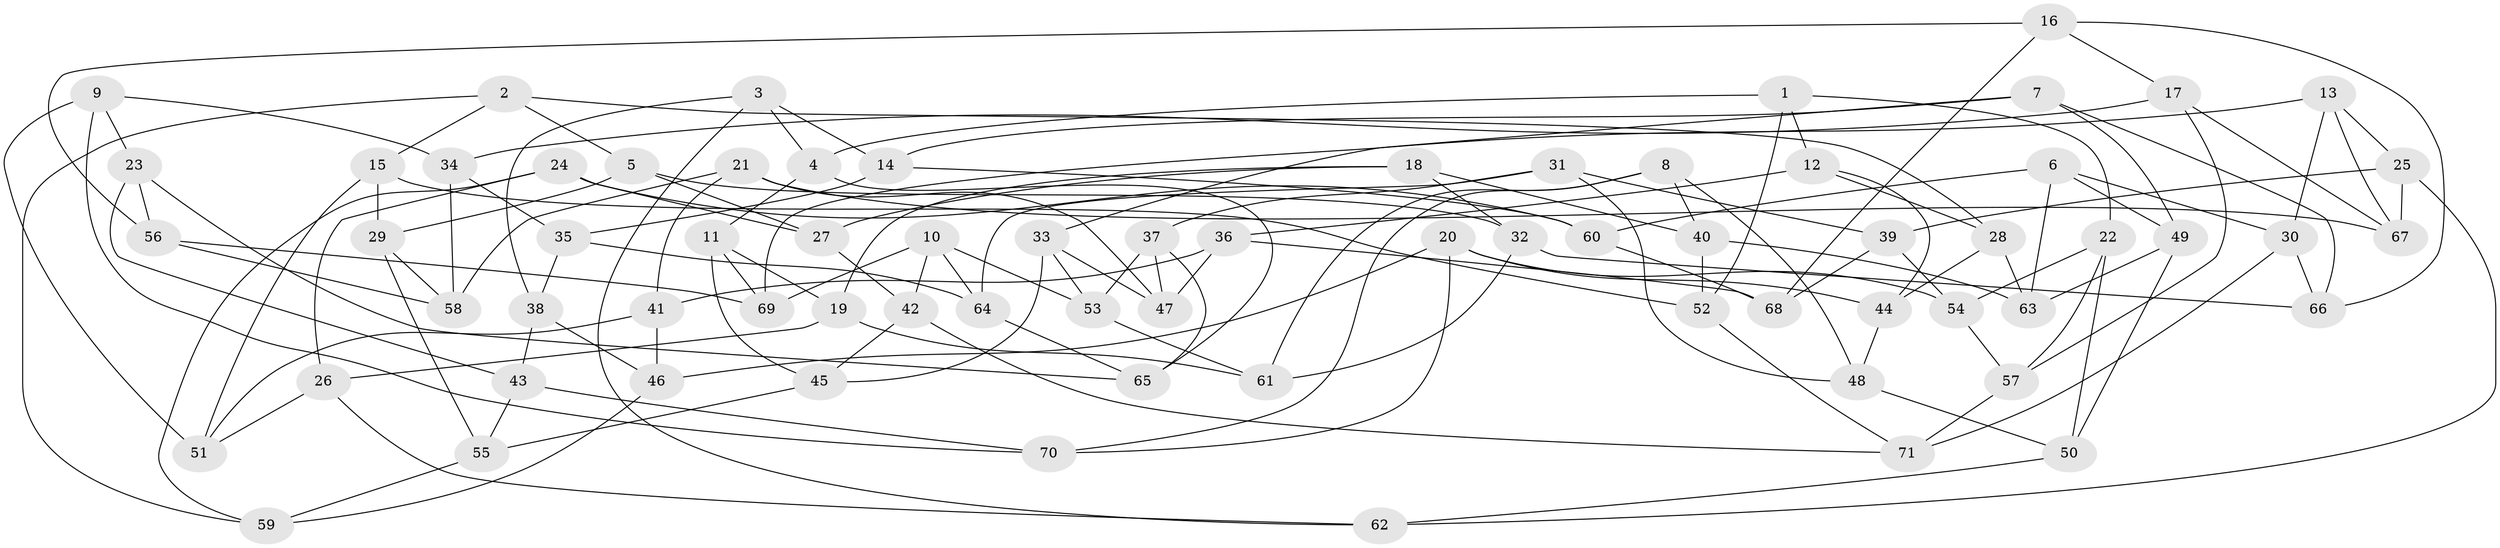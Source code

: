 // Generated by graph-tools (version 1.1) at 2025/59/03/09/25 04:59:28]
// undirected, 71 vertices, 142 edges
graph export_dot {
graph [start="1"]
  node [color=gray90,style=filled];
  1;
  2;
  3;
  4;
  5;
  6;
  7;
  8;
  9;
  10;
  11;
  12;
  13;
  14;
  15;
  16;
  17;
  18;
  19;
  20;
  21;
  22;
  23;
  24;
  25;
  26;
  27;
  28;
  29;
  30;
  31;
  32;
  33;
  34;
  35;
  36;
  37;
  38;
  39;
  40;
  41;
  42;
  43;
  44;
  45;
  46;
  47;
  48;
  49;
  50;
  51;
  52;
  53;
  54;
  55;
  56;
  57;
  58;
  59;
  60;
  61;
  62;
  63;
  64;
  65;
  66;
  67;
  68;
  69;
  70;
  71;
  1 -- 22;
  1 -- 4;
  1 -- 12;
  1 -- 52;
  2 -- 5;
  2 -- 59;
  2 -- 28;
  2 -- 15;
  3 -- 62;
  3 -- 38;
  3 -- 4;
  3 -- 14;
  4 -- 65;
  4 -- 11;
  5 -- 32;
  5 -- 27;
  5 -- 29;
  6 -- 49;
  6 -- 63;
  6 -- 60;
  6 -- 30;
  7 -- 33;
  7 -- 14;
  7 -- 66;
  7 -- 49;
  8 -- 48;
  8 -- 61;
  8 -- 40;
  8 -- 70;
  9 -- 51;
  9 -- 70;
  9 -- 23;
  9 -- 34;
  10 -- 42;
  10 -- 53;
  10 -- 64;
  10 -- 69;
  11 -- 69;
  11 -- 19;
  11 -- 45;
  12 -- 36;
  12 -- 28;
  12 -- 44;
  13 -- 67;
  13 -- 30;
  13 -- 69;
  13 -- 25;
  14 -- 35;
  14 -- 60;
  15 -- 51;
  15 -- 29;
  15 -- 52;
  16 -- 66;
  16 -- 68;
  16 -- 56;
  16 -- 17;
  17 -- 57;
  17 -- 67;
  17 -- 34;
  18 -- 27;
  18 -- 40;
  18 -- 19;
  18 -- 32;
  19 -- 26;
  19 -- 61;
  20 -- 46;
  20 -- 54;
  20 -- 44;
  20 -- 70;
  21 -- 67;
  21 -- 47;
  21 -- 41;
  21 -- 58;
  22 -- 57;
  22 -- 50;
  22 -- 54;
  23 -- 43;
  23 -- 65;
  23 -- 56;
  24 -- 60;
  24 -- 59;
  24 -- 27;
  24 -- 26;
  25 -- 67;
  25 -- 62;
  25 -- 39;
  26 -- 62;
  26 -- 51;
  27 -- 42;
  28 -- 63;
  28 -- 44;
  29 -- 55;
  29 -- 58;
  30 -- 66;
  30 -- 71;
  31 -- 64;
  31 -- 48;
  31 -- 39;
  31 -- 37;
  32 -- 61;
  32 -- 66;
  33 -- 45;
  33 -- 53;
  33 -- 47;
  34 -- 58;
  34 -- 35;
  35 -- 64;
  35 -- 38;
  36 -- 47;
  36 -- 41;
  36 -- 68;
  37 -- 65;
  37 -- 47;
  37 -- 53;
  38 -- 43;
  38 -- 46;
  39 -- 68;
  39 -- 54;
  40 -- 52;
  40 -- 63;
  41 -- 46;
  41 -- 51;
  42 -- 45;
  42 -- 71;
  43 -- 70;
  43 -- 55;
  44 -- 48;
  45 -- 55;
  46 -- 59;
  48 -- 50;
  49 -- 63;
  49 -- 50;
  50 -- 62;
  52 -- 71;
  53 -- 61;
  54 -- 57;
  55 -- 59;
  56 -- 58;
  56 -- 69;
  57 -- 71;
  60 -- 68;
  64 -- 65;
}
